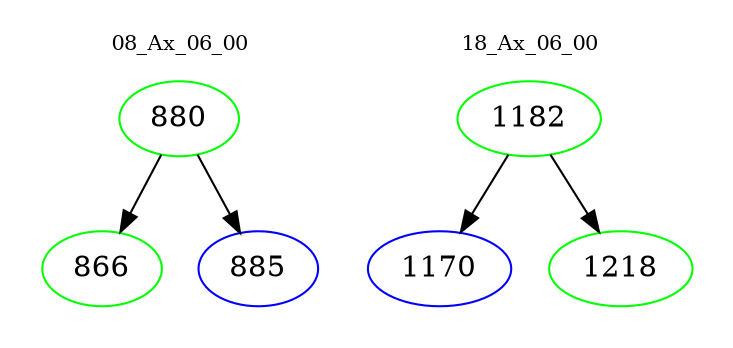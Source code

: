 digraph{
subgraph cluster_0 {
color = white
label = "08_Ax_06_00";
fontsize=10;
T0_880 [label="880", color="green"]
T0_880 -> T0_866 [color="black"]
T0_866 [label="866", color="green"]
T0_880 -> T0_885 [color="black"]
T0_885 [label="885", color="blue"]
}
subgraph cluster_1 {
color = white
label = "18_Ax_06_00";
fontsize=10;
T1_1182 [label="1182", color="green"]
T1_1182 -> T1_1170 [color="black"]
T1_1170 [label="1170", color="blue"]
T1_1182 -> T1_1218 [color="black"]
T1_1218 [label="1218", color="green"]
}
}
